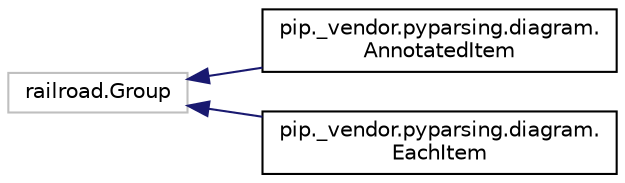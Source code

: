 digraph "Graphical Class Hierarchy"
{
 // LATEX_PDF_SIZE
  edge [fontname="Helvetica",fontsize="10",labelfontname="Helvetica",labelfontsize="10"];
  node [fontname="Helvetica",fontsize="10",shape=record];
  rankdir="LR";
  Node6470 [label="railroad.Group",height=0.2,width=0.4,color="grey75", fillcolor="white", style="filled",tooltip=" "];
  Node6470 -> Node0 [dir="back",color="midnightblue",fontsize="10",style="solid",fontname="Helvetica"];
  Node0 [label="pip._vendor.pyparsing.diagram.\lAnnotatedItem",height=0.2,width=0.4,color="black", fillcolor="white", style="filled",URL="$classpip_1_1__vendor_1_1pyparsing_1_1diagram_1_1AnnotatedItem.html",tooltip=" "];
  Node6470 -> Node6472 [dir="back",color="midnightblue",fontsize="10",style="solid",fontname="Helvetica"];
  Node6472 [label="pip._vendor.pyparsing.diagram.\lEachItem",height=0.2,width=0.4,color="black", fillcolor="white", style="filled",URL="$classpip_1_1__vendor_1_1pyparsing_1_1diagram_1_1EachItem.html",tooltip=" "];
}
